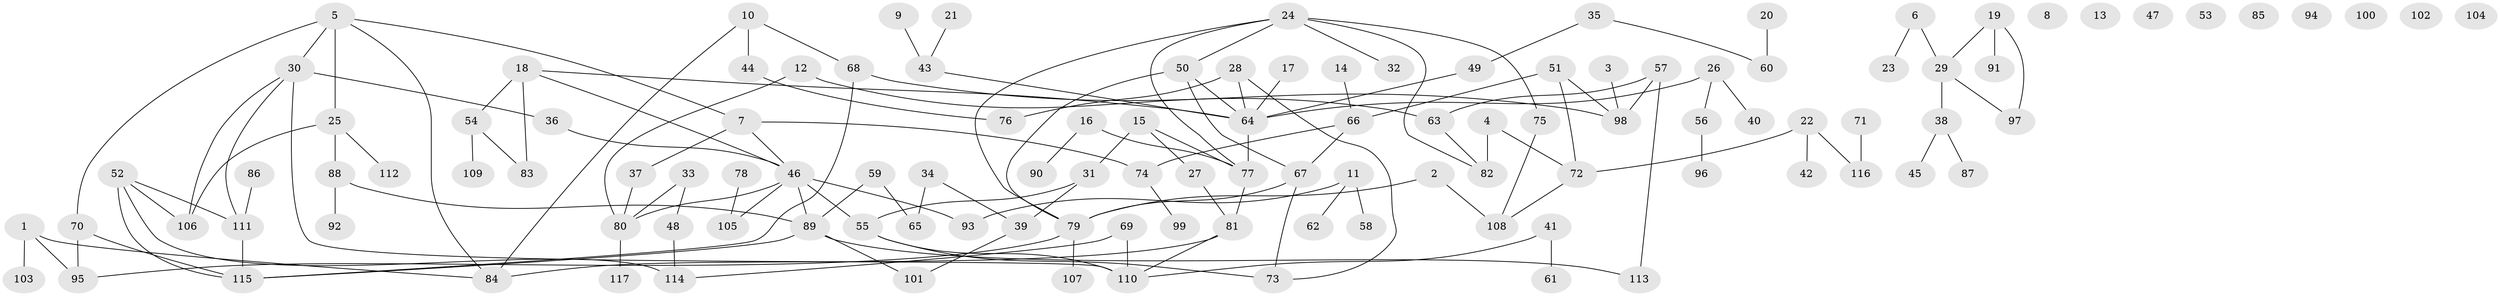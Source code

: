 // coarse degree distribution, {1: 0.39655172413793105, 0: 0.15517241379310345, 3: 0.05172413793103448, 2: 0.1896551724137931, 9: 0.017241379310344827, 6: 0.017241379310344827, 4: 0.08620689655172414, 11: 0.017241379310344827, 5: 0.034482758620689655, 7: 0.034482758620689655}
// Generated by graph-tools (version 1.1) at 2025/43/03/04/25 21:43:48]
// undirected, 117 vertices, 142 edges
graph export_dot {
graph [start="1"]
  node [color=gray90,style=filled];
  1;
  2;
  3;
  4;
  5;
  6;
  7;
  8;
  9;
  10;
  11;
  12;
  13;
  14;
  15;
  16;
  17;
  18;
  19;
  20;
  21;
  22;
  23;
  24;
  25;
  26;
  27;
  28;
  29;
  30;
  31;
  32;
  33;
  34;
  35;
  36;
  37;
  38;
  39;
  40;
  41;
  42;
  43;
  44;
  45;
  46;
  47;
  48;
  49;
  50;
  51;
  52;
  53;
  54;
  55;
  56;
  57;
  58;
  59;
  60;
  61;
  62;
  63;
  64;
  65;
  66;
  67;
  68;
  69;
  70;
  71;
  72;
  73;
  74;
  75;
  76;
  77;
  78;
  79;
  80;
  81;
  82;
  83;
  84;
  85;
  86;
  87;
  88;
  89;
  90;
  91;
  92;
  93;
  94;
  95;
  96;
  97;
  98;
  99;
  100;
  101;
  102;
  103;
  104;
  105;
  106;
  107;
  108;
  109;
  110;
  111;
  112;
  113;
  114;
  115;
  116;
  117;
  1 -- 84;
  1 -- 95;
  1 -- 103;
  2 -- 79;
  2 -- 108;
  3 -- 98;
  4 -- 72;
  4 -- 82;
  5 -- 7;
  5 -- 25;
  5 -- 30;
  5 -- 70;
  5 -- 84;
  6 -- 23;
  6 -- 29;
  7 -- 37;
  7 -- 46;
  7 -- 74;
  9 -- 43;
  10 -- 44;
  10 -- 68;
  10 -- 84;
  11 -- 58;
  11 -- 62;
  11 -- 93;
  12 -- 63;
  12 -- 80;
  14 -- 66;
  15 -- 27;
  15 -- 31;
  15 -- 77;
  16 -- 77;
  16 -- 90;
  17 -- 64;
  18 -- 46;
  18 -- 54;
  18 -- 64;
  18 -- 83;
  19 -- 29;
  19 -- 91;
  19 -- 97;
  20 -- 60;
  21 -- 43;
  22 -- 42;
  22 -- 72;
  22 -- 116;
  24 -- 32;
  24 -- 50;
  24 -- 75;
  24 -- 77;
  24 -- 79;
  24 -- 82;
  25 -- 88;
  25 -- 106;
  25 -- 112;
  26 -- 40;
  26 -- 56;
  26 -- 64;
  27 -- 81;
  28 -- 64;
  28 -- 73;
  28 -- 76;
  29 -- 38;
  29 -- 97;
  30 -- 36;
  30 -- 106;
  30 -- 110;
  30 -- 111;
  31 -- 39;
  31 -- 55;
  33 -- 48;
  33 -- 80;
  34 -- 39;
  34 -- 65;
  35 -- 49;
  35 -- 60;
  36 -- 46;
  37 -- 80;
  38 -- 45;
  38 -- 87;
  39 -- 101;
  41 -- 61;
  41 -- 110;
  43 -- 64;
  44 -- 76;
  46 -- 55;
  46 -- 80;
  46 -- 89;
  46 -- 93;
  46 -- 105;
  48 -- 114;
  49 -- 64;
  50 -- 64;
  50 -- 67;
  50 -- 79;
  51 -- 66;
  51 -- 72;
  51 -- 98;
  52 -- 106;
  52 -- 111;
  52 -- 114;
  52 -- 115;
  54 -- 83;
  54 -- 109;
  55 -- 73;
  55 -- 110;
  56 -- 96;
  57 -- 63;
  57 -- 98;
  57 -- 113;
  59 -- 65;
  59 -- 89;
  63 -- 82;
  64 -- 77;
  66 -- 67;
  66 -- 74;
  67 -- 73;
  67 -- 79;
  68 -- 98;
  68 -- 115;
  69 -- 110;
  69 -- 114;
  70 -- 95;
  70 -- 115;
  71 -- 116;
  72 -- 108;
  74 -- 99;
  75 -- 108;
  77 -- 81;
  78 -- 105;
  79 -- 95;
  79 -- 107;
  80 -- 117;
  81 -- 84;
  81 -- 110;
  86 -- 111;
  88 -- 89;
  88 -- 92;
  89 -- 101;
  89 -- 113;
  89 -- 115;
  111 -- 115;
}
